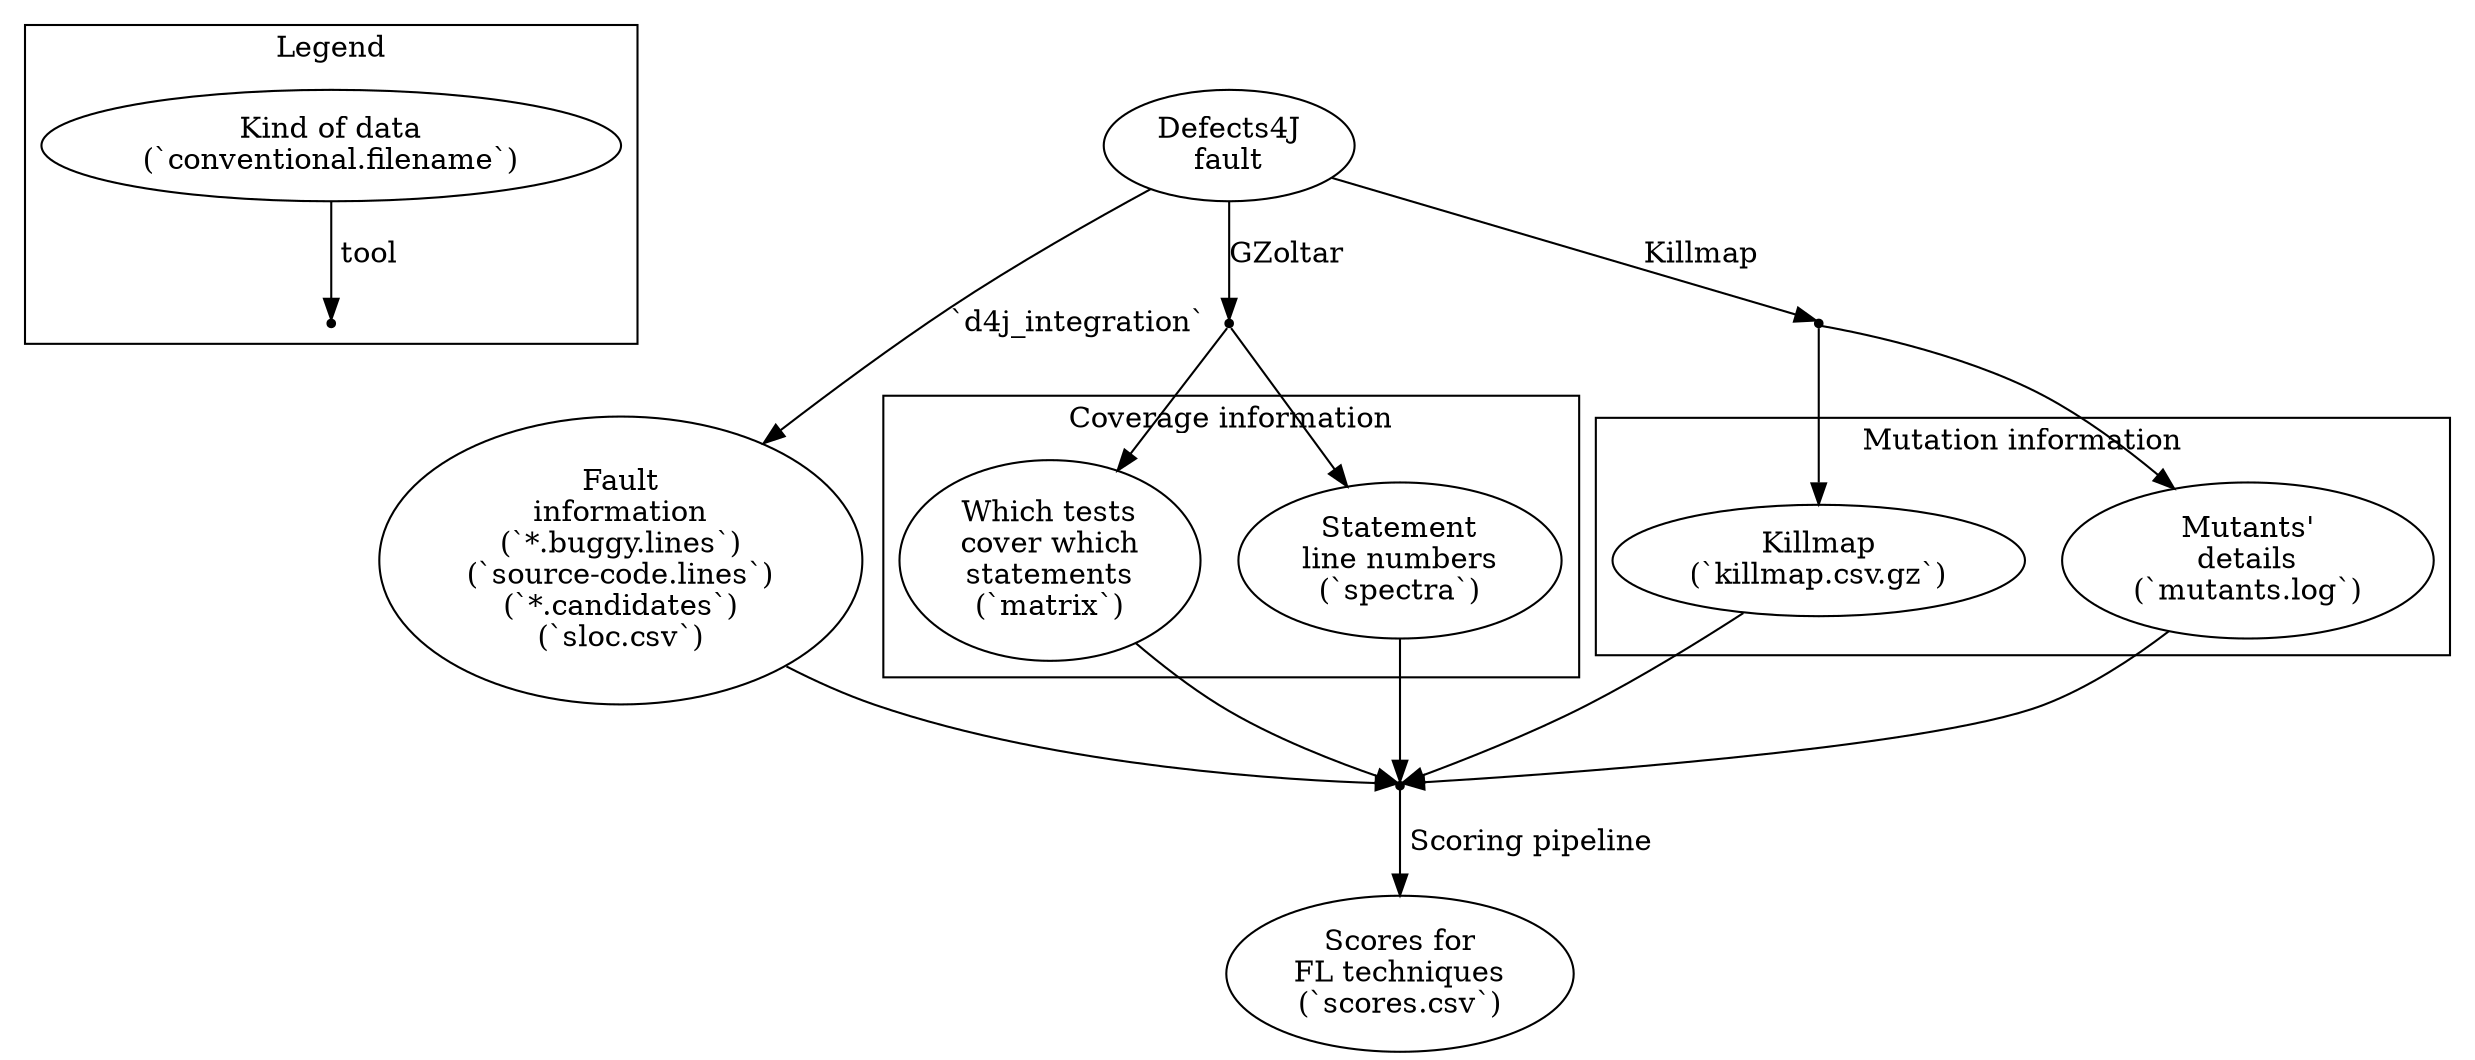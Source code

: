 digraph G {
  subgraph cluster_legend {
    label="Legend";
    legend [label="Kind of data\n(`conventional.filename`)"];
    legend_ [shape=point, label=""];
    legend -> legend_ [label=" tool"];
  }

  defects4j [label="Defects4J\nfault"];

  buggy_lines [label="Fault\ninformation\n(`*.buggy.lines`)\n(`source-code.lines`)\n(`*.candidates`)\n(`sloc.csv`)"];

  defects4j -> buggy_lines [label="`d4j_integration`"];

  subgraph cluster_coverage_info {
    label="Coverage information";
    matrix [label="Which tests\ncover which\nstatements\n(`matrix`)"];
    spectra [label="Statement\nline numbers\n(`spectra`)"];
  }

  _gzoltar [shape=point, label=""];
  defects4j -> _gzoltar [label="GZoltar"];
  _gzoltar -> matrix;
  _gzoltar -> spectra;

  subgraph cluster_mutation_info {
    label="Mutation information";
    killmap_csv [label="Killmap\n(`killmap.csv.gz`)"];
    mutants_log [label="Mutants'\ndetails\n(`mutants.log`)"];
  }

  _killmap [shape=point, label=""];
  defects4j -> _killmap [label="Killmap"];
  _killmap -> killmap_csv;
  _killmap -> mutants_log;

  _pipeline [shape=point, label=""];
  buggy_lines -> _pipeline;
  matrix -> _pipeline;
  spectra -> _pipeline;
  killmap_csv -> _pipeline;
  mutants_log -> _pipeline;

  scores_csv [label="Scores for\nFL techniques\n(`scores.csv`)"]
  _pipeline -> scores_csv [label=" Scoring pipeline"];
}
